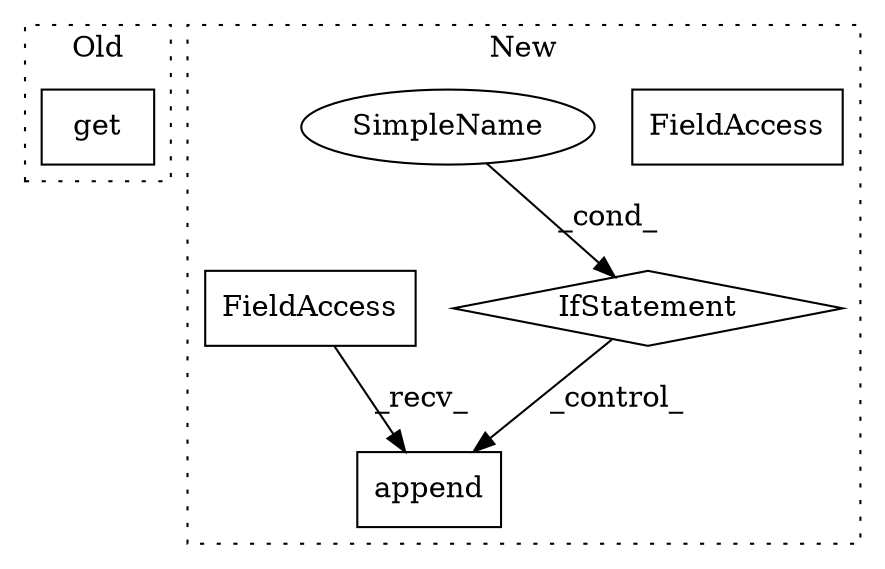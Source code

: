 digraph G {
subgraph cluster0 {
1 [label="get" a="32" s="46152,46195" l="4,1" shape="box"];
label = "Old";
style="dotted";
}
subgraph cluster1 {
2 [label="append" a="32" s="46415,46423" l="7,1" shape="box"];
3 [label="FieldAccess" a="22" s="46393" l="21" shape="box"];
4 [label="IfStatement" a="25" s="46296,46381" l="4,2" shape="diamond"];
5 [label="SimpleName" a="42" s="" l="" shape="ellipse"];
6 [label="FieldAccess" a="22" s="46393" l="21" shape="box"];
label = "New";
style="dotted";
}
4 -> 2 [label="_control_"];
5 -> 4 [label="_cond_"];
6 -> 2 [label="_recv_"];
}